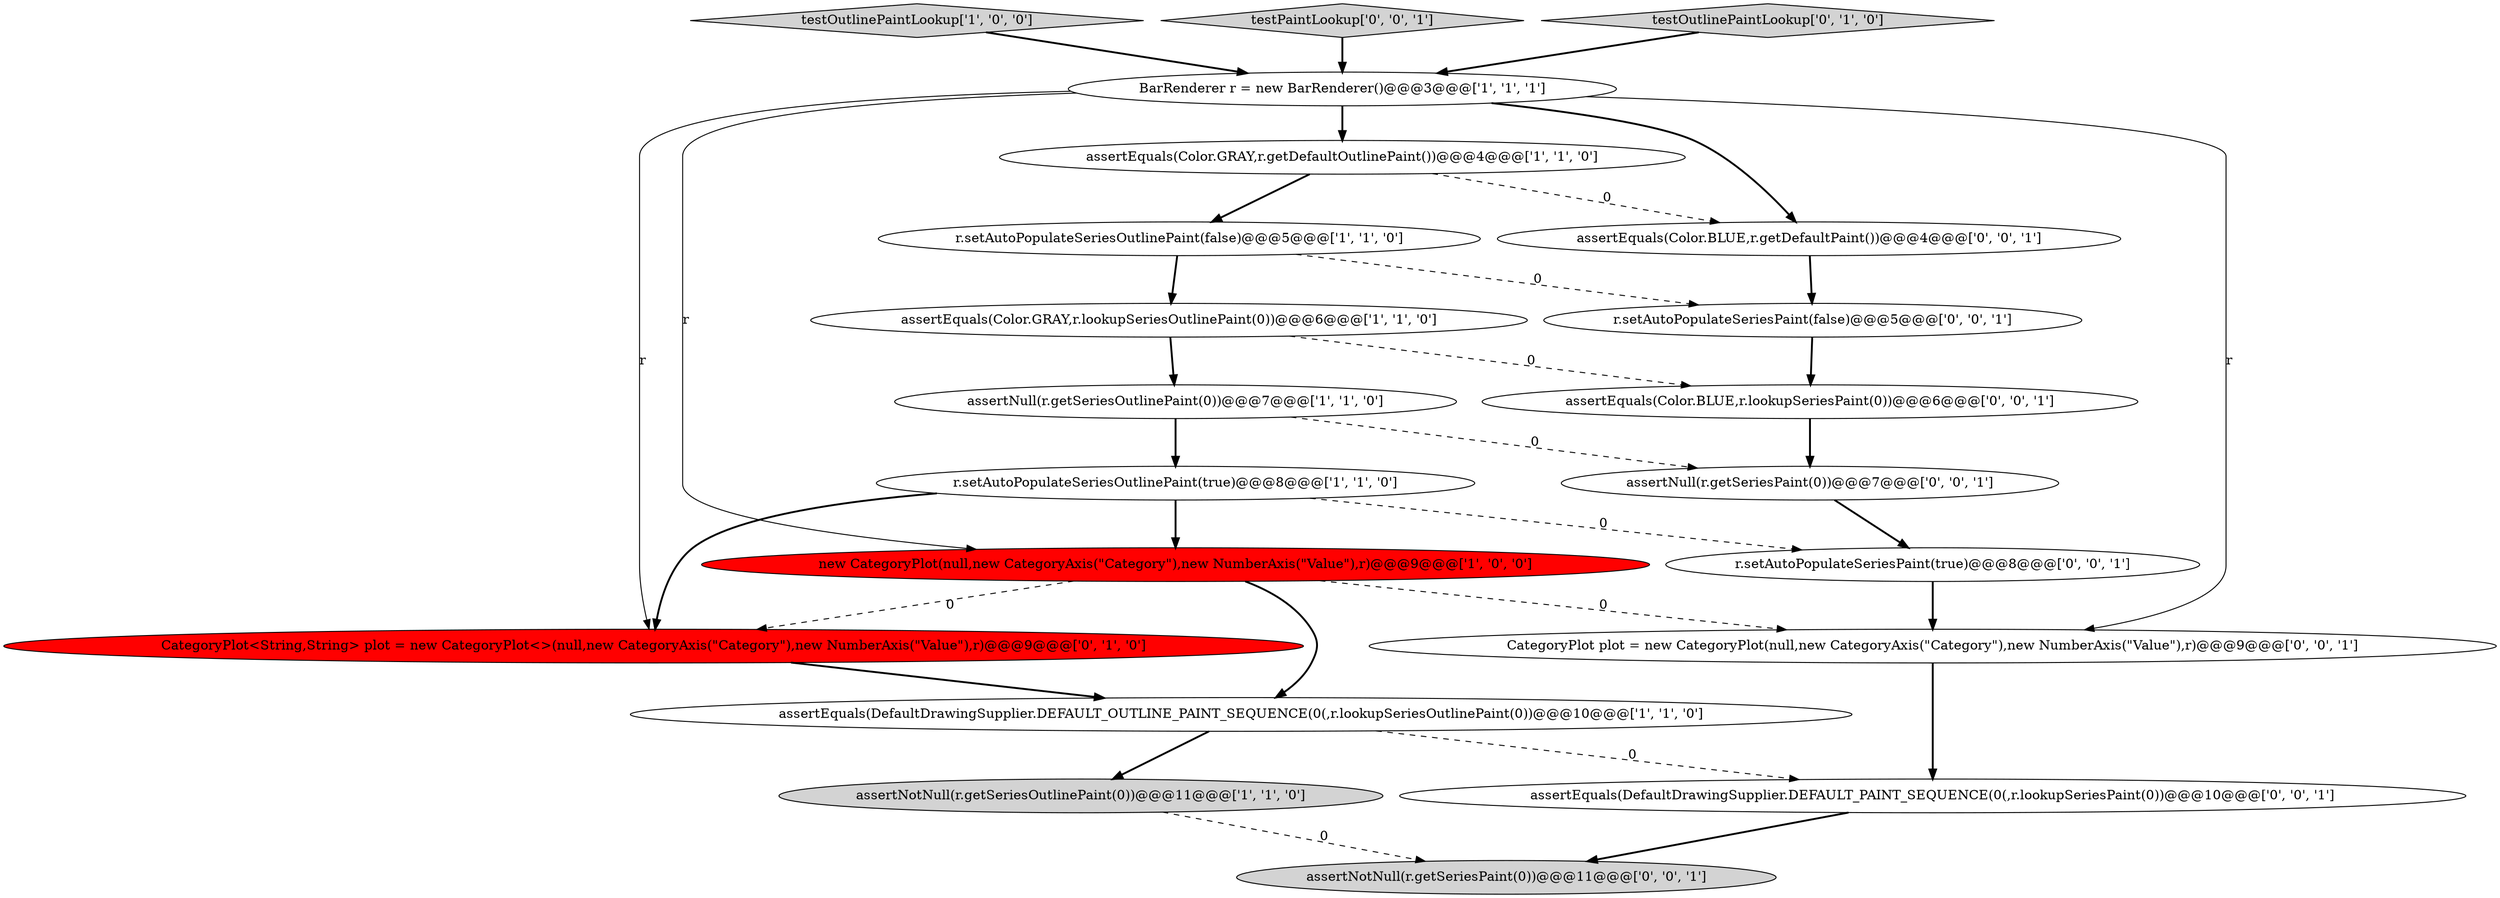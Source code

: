 digraph {
20 [style = filled, label = "assertNotNull(r.getSeriesPaint(0))@@@11@@@['0', '0', '1']", fillcolor = lightgray, shape = ellipse image = "AAA0AAABBB3BBB"];
15 [style = filled, label = "assertNull(r.getSeriesPaint(0))@@@7@@@['0', '0', '1']", fillcolor = white, shape = ellipse image = "AAA0AAABBB3BBB"];
12 [style = filled, label = "assertEquals(Color.BLUE,r.lookupSeriesPaint(0))@@@6@@@['0', '0', '1']", fillcolor = white, shape = ellipse image = "AAA0AAABBB3BBB"];
11 [style = filled, label = "CategoryPlot<String,String> plot = new CategoryPlot<>(null,new CategoryAxis(\"Category\"),new NumberAxis(\"Value\"),r)@@@9@@@['0', '1', '0']", fillcolor = red, shape = ellipse image = "AAA1AAABBB2BBB"];
5 [style = filled, label = "assertNull(r.getSeriesOutlinePaint(0))@@@7@@@['1', '1', '0']", fillcolor = white, shape = ellipse image = "AAA0AAABBB1BBB"];
19 [style = filled, label = "CategoryPlot plot = new CategoryPlot(null,new CategoryAxis(\"Category\"),new NumberAxis(\"Value\"),r)@@@9@@@['0', '0', '1']", fillcolor = white, shape = ellipse image = "AAA0AAABBB3BBB"];
14 [style = filled, label = "r.setAutoPopulateSeriesPaint(false)@@@5@@@['0', '0', '1']", fillcolor = white, shape = ellipse image = "AAA0AAABBB3BBB"];
3 [style = filled, label = "r.setAutoPopulateSeriesOutlinePaint(true)@@@8@@@['1', '1', '0']", fillcolor = white, shape = ellipse image = "AAA0AAABBB1BBB"];
17 [style = filled, label = "r.setAutoPopulateSeriesPaint(true)@@@8@@@['0', '0', '1']", fillcolor = white, shape = ellipse image = "AAA0AAABBB3BBB"];
1 [style = filled, label = "testOutlinePaintLookup['1', '0', '0']", fillcolor = lightgray, shape = diamond image = "AAA0AAABBB1BBB"];
6 [style = filled, label = "assertEquals(Color.GRAY,r.getDefaultOutlinePaint())@@@4@@@['1', '1', '0']", fillcolor = white, shape = ellipse image = "AAA0AAABBB1BBB"];
18 [style = filled, label = "testPaintLookup['0', '0', '1']", fillcolor = lightgray, shape = diamond image = "AAA0AAABBB3BBB"];
2 [style = filled, label = "new CategoryPlot(null,new CategoryAxis(\"Category\"),new NumberAxis(\"Value\"),r)@@@9@@@['1', '0', '0']", fillcolor = red, shape = ellipse image = "AAA1AAABBB1BBB"];
7 [style = filled, label = "r.setAutoPopulateSeriesOutlinePaint(false)@@@5@@@['1', '1', '0']", fillcolor = white, shape = ellipse image = "AAA0AAABBB1BBB"];
0 [style = filled, label = "assertEquals(DefaultDrawingSupplier.DEFAULT_OUTLINE_PAINT_SEQUENCE(0(,r.lookupSeriesOutlinePaint(0))@@@10@@@['1', '1', '0']", fillcolor = white, shape = ellipse image = "AAA0AAABBB1BBB"];
16 [style = filled, label = "assertEquals(DefaultDrawingSupplier.DEFAULT_PAINT_SEQUENCE(0(,r.lookupSeriesPaint(0))@@@10@@@['0', '0', '1']", fillcolor = white, shape = ellipse image = "AAA0AAABBB3BBB"];
4 [style = filled, label = "assertEquals(Color.GRAY,r.lookupSeriesOutlinePaint(0))@@@6@@@['1', '1', '0']", fillcolor = white, shape = ellipse image = "AAA0AAABBB1BBB"];
9 [style = filled, label = "BarRenderer r = new BarRenderer()@@@3@@@['1', '1', '1']", fillcolor = white, shape = ellipse image = "AAA0AAABBB1BBB"];
8 [style = filled, label = "assertNotNull(r.getSeriesOutlinePaint(0))@@@11@@@['1', '1', '0']", fillcolor = lightgray, shape = ellipse image = "AAA0AAABBB1BBB"];
10 [style = filled, label = "testOutlinePaintLookup['0', '1', '0']", fillcolor = lightgray, shape = diamond image = "AAA0AAABBB2BBB"];
13 [style = filled, label = "assertEquals(Color.BLUE,r.getDefaultPaint())@@@4@@@['0', '0', '1']", fillcolor = white, shape = ellipse image = "AAA0AAABBB3BBB"];
5->3 [style = bold, label=""];
2->19 [style = dashed, label="0"];
3->17 [style = dashed, label="0"];
9->2 [style = solid, label="r"];
7->14 [style = dashed, label="0"];
12->15 [style = bold, label=""];
0->16 [style = dashed, label="0"];
3->11 [style = bold, label=""];
8->20 [style = dashed, label="0"];
7->4 [style = bold, label=""];
9->19 [style = solid, label="r"];
17->19 [style = bold, label=""];
1->9 [style = bold, label=""];
9->6 [style = bold, label=""];
19->16 [style = bold, label=""];
4->12 [style = dashed, label="0"];
15->17 [style = bold, label=""];
2->0 [style = bold, label=""];
11->0 [style = bold, label=""];
9->11 [style = solid, label="r"];
6->13 [style = dashed, label="0"];
3->2 [style = bold, label=""];
14->12 [style = bold, label=""];
0->8 [style = bold, label=""];
18->9 [style = bold, label=""];
2->11 [style = dashed, label="0"];
10->9 [style = bold, label=""];
6->7 [style = bold, label=""];
5->15 [style = dashed, label="0"];
16->20 [style = bold, label=""];
4->5 [style = bold, label=""];
13->14 [style = bold, label=""];
9->13 [style = bold, label=""];
}
